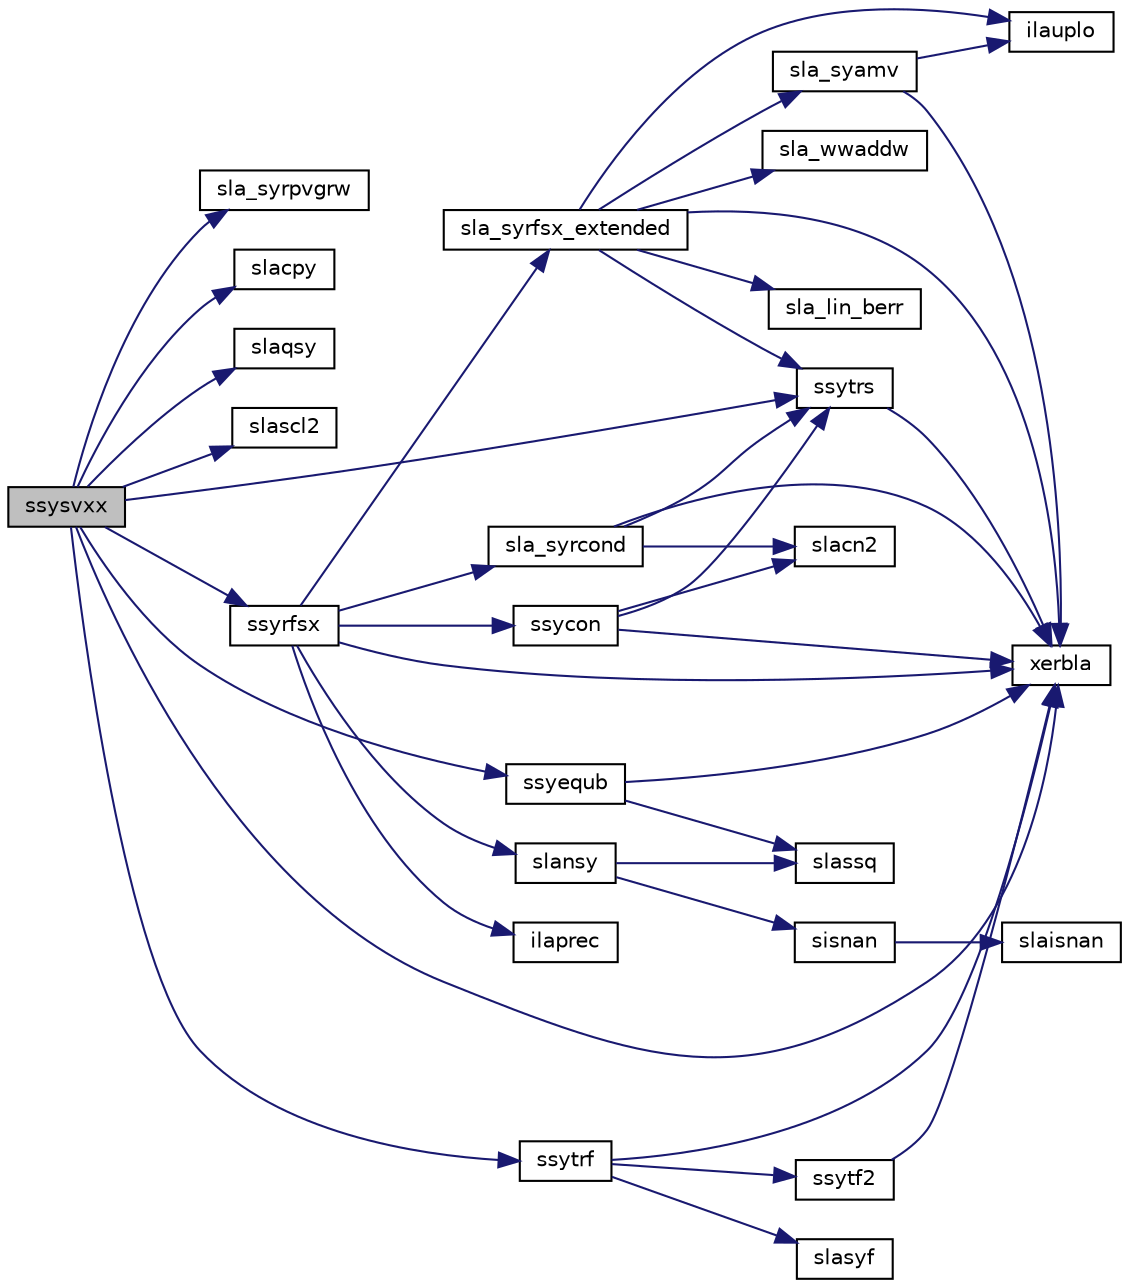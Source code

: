 digraph "ssysvxx"
{
 // LATEX_PDF_SIZE
  edge [fontname="Helvetica",fontsize="10",labelfontname="Helvetica",labelfontsize="10"];
  node [fontname="Helvetica",fontsize="10",shape=record];
  rankdir="LR";
  Node1 [label="ssysvxx",height=0.2,width=0.4,color="black", fillcolor="grey75", style="filled", fontcolor="black",tooltip="SSYSVXX"];
  Node1 -> Node2 [color="midnightblue",fontsize="10",style="solid",fontname="Helvetica"];
  Node2 [label="sla_syrpvgrw",height=0.2,width=0.4,color="black", fillcolor="white", style="filled",URL="$sla__syrpvgrw_8f.html#a0710d9e3e5ee6bcf61e9edebc7d3cf4f",tooltip="SLA_SYRPVGRW computes the reciprocal pivot growth factor norm(A)/norm(U) for a symmetric indefinite m..."];
  Node1 -> Node3 [color="midnightblue",fontsize="10",style="solid",fontname="Helvetica"];
  Node3 [label="slacpy",height=0.2,width=0.4,color="black", fillcolor="white", style="filled",URL="$slacpy_8f.html#a7780c991533ce8dd1f2c22ae2d563f08",tooltip="SLACPY copies all or part of one two-dimensional array to another."];
  Node1 -> Node4 [color="midnightblue",fontsize="10",style="solid",fontname="Helvetica"];
  Node4 [label="slaqsy",height=0.2,width=0.4,color="black", fillcolor="white", style="filled",URL="$slaqsy_8f.html#ae8aee61b66e5c43af072432c98e8024a",tooltip="SLAQSY scales a symmetric/Hermitian matrix, using scaling factors computed by spoequ."];
  Node1 -> Node5 [color="midnightblue",fontsize="10",style="solid",fontname="Helvetica"];
  Node5 [label="slascl2",height=0.2,width=0.4,color="black", fillcolor="white", style="filled",URL="$slascl2_8f.html#a07b4d577ae19854c533cb34ced611d32",tooltip="SLASCL2 performs diagonal scaling on a matrix."];
  Node1 -> Node6 [color="midnightblue",fontsize="10",style="solid",fontname="Helvetica"];
  Node6 [label="ssyequb",height=0.2,width=0.4,color="black", fillcolor="white", style="filled",URL="$ssyequb_8f.html#a1ab0d003e6854b5c84dc588a978a9e1f",tooltip="SSYEQUB"];
  Node6 -> Node7 [color="midnightblue",fontsize="10",style="solid",fontname="Helvetica"];
  Node7 [label="slassq",height=0.2,width=0.4,color="black", fillcolor="white", style="filled",URL="$slassq_8f90.html#a0596b4bfa745d0d1c5817d4790921cda",tooltip="SLASSQ updates a sum of squares represented in scaled form."];
  Node6 -> Node8 [color="midnightblue",fontsize="10",style="solid",fontname="Helvetica"];
  Node8 [label="xerbla",height=0.2,width=0.4,color="black", fillcolor="white", style="filled",URL="$xerbla_8f.html#a377ee61015baf8dea7770b3a404b1c07",tooltip="XERBLA"];
  Node1 -> Node9 [color="midnightblue",fontsize="10",style="solid",fontname="Helvetica"];
  Node9 [label="ssyrfsx",height=0.2,width=0.4,color="black", fillcolor="white", style="filled",URL="$ssyrfsx_8f.html#a40ae1ffd0fcd22c6a196c09fa660a5cd",tooltip="SSYRFSX"];
  Node9 -> Node10 [color="midnightblue",fontsize="10",style="solid",fontname="Helvetica"];
  Node10 [label="ilaprec",height=0.2,width=0.4,color="black", fillcolor="white", style="filled",URL="$ilaprec_8f.html#a6fe244cb80f355ab156ad1df9ffcc478",tooltip="ILAPREC"];
  Node9 -> Node11 [color="midnightblue",fontsize="10",style="solid",fontname="Helvetica"];
  Node11 [label="sla_syrcond",height=0.2,width=0.4,color="black", fillcolor="white", style="filled",URL="$sla__syrcond_8f.html#a2d103aec11d1fe30e887c40f6173da32",tooltip="SLA_SYRCOND estimates the Skeel condition number for a symmetric indefinite matrix."];
  Node11 -> Node12 [color="midnightblue",fontsize="10",style="solid",fontname="Helvetica"];
  Node12 [label="slacn2",height=0.2,width=0.4,color="black", fillcolor="white", style="filled",URL="$slacn2_8f.html#a670bf75845ea8d0f2220f41866c6d294",tooltip="SLACN2 estimates the 1-norm of a square matrix, using reverse communication for evaluating matrix-vec..."];
  Node11 -> Node13 [color="midnightblue",fontsize="10",style="solid",fontname="Helvetica"];
  Node13 [label="ssytrs",height=0.2,width=0.4,color="black", fillcolor="white", style="filled",URL="$ssytrs_8f.html#ae20133a1119b69a7319783ff982c8c62",tooltip="SSYTRS"];
  Node13 -> Node8 [color="midnightblue",fontsize="10",style="solid",fontname="Helvetica"];
  Node11 -> Node8 [color="midnightblue",fontsize="10",style="solid",fontname="Helvetica"];
  Node9 -> Node14 [color="midnightblue",fontsize="10",style="solid",fontname="Helvetica"];
  Node14 [label="sla_syrfsx_extended",height=0.2,width=0.4,color="black", fillcolor="white", style="filled",URL="$sla__syrfsx__extended_8f.html#a99d1d125b5f45e1007185a8addf408ab",tooltip="SLA_SYRFSX_EXTENDED improves the computed solution to a system of linear equations for symmetric inde..."];
  Node14 -> Node15 [color="midnightblue",fontsize="10",style="solid",fontname="Helvetica"];
  Node15 [label="ilauplo",height=0.2,width=0.4,color="black", fillcolor="white", style="filled",URL="$ilauplo_8f.html#a078a6444f93a0d4e589ca8bb80524313",tooltip="ILAUPLO"];
  Node14 -> Node16 [color="midnightblue",fontsize="10",style="solid",fontname="Helvetica"];
  Node16 [label="sla_lin_berr",height=0.2,width=0.4,color="black", fillcolor="white", style="filled",URL="$sla__lin__berr_8f.html#af01ca9f6b21ce873bd210ad3e58b38fa",tooltip="SLA_LIN_BERR computes a component-wise relative backward error."];
  Node14 -> Node17 [color="midnightblue",fontsize="10",style="solid",fontname="Helvetica"];
  Node17 [label="sla_syamv",height=0.2,width=0.4,color="black", fillcolor="white", style="filled",URL="$sla__syamv_8f.html#a1eb39049af684991f53c9be704fbc56d",tooltip="SLA_SYAMV computes a matrix-vector product using a symmetric indefinite matrix to calculate error bou..."];
  Node17 -> Node15 [color="midnightblue",fontsize="10",style="solid",fontname="Helvetica"];
  Node17 -> Node8 [color="midnightblue",fontsize="10",style="solid",fontname="Helvetica"];
  Node14 -> Node18 [color="midnightblue",fontsize="10",style="solid",fontname="Helvetica"];
  Node18 [label="sla_wwaddw",height=0.2,width=0.4,color="black", fillcolor="white", style="filled",URL="$sla__wwaddw_8f.html#a322e52ebd5568f361fff5e88c75c2c4e",tooltip="SLA_WWADDW adds a vector into a doubled-single vector."];
  Node14 -> Node13 [color="midnightblue",fontsize="10",style="solid",fontname="Helvetica"];
  Node14 -> Node8 [color="midnightblue",fontsize="10",style="solid",fontname="Helvetica"];
  Node9 -> Node19 [color="midnightblue",fontsize="10",style="solid",fontname="Helvetica"];
  Node19 [label="slansy",height=0.2,width=0.4,color="black", fillcolor="white", style="filled",URL="$slansy_8f.html#a611e1beaaad792e0753a47723c8380ed",tooltip="SLANSY returns the value of the 1-norm, or the Frobenius norm, or the infinity norm,..."];
  Node19 -> Node20 [color="midnightblue",fontsize="10",style="solid",fontname="Helvetica"];
  Node20 [label="sisnan",height=0.2,width=0.4,color="black", fillcolor="white", style="filled",URL="$sisnan_8f.html#aeca6bb0411af000e3c883ee744184991",tooltip="SISNAN tests input for NaN."];
  Node20 -> Node21 [color="midnightblue",fontsize="10",style="solid",fontname="Helvetica"];
  Node21 [label="slaisnan",height=0.2,width=0.4,color="black", fillcolor="white", style="filled",URL="$slaisnan_8f.html#a9b6a1036554ed9b7196c641174d6a6da",tooltip="SLAISNAN tests input for NaN by comparing two arguments for inequality."];
  Node19 -> Node7 [color="midnightblue",fontsize="10",style="solid",fontname="Helvetica"];
  Node9 -> Node22 [color="midnightblue",fontsize="10",style="solid",fontname="Helvetica"];
  Node22 [label="ssycon",height=0.2,width=0.4,color="black", fillcolor="white", style="filled",URL="$ssycon_8f.html#ab3e2f689a6ee4b436702ace446df4781",tooltip="SSYCON"];
  Node22 -> Node12 [color="midnightblue",fontsize="10",style="solid",fontname="Helvetica"];
  Node22 -> Node13 [color="midnightblue",fontsize="10",style="solid",fontname="Helvetica"];
  Node22 -> Node8 [color="midnightblue",fontsize="10",style="solid",fontname="Helvetica"];
  Node9 -> Node8 [color="midnightblue",fontsize="10",style="solid",fontname="Helvetica"];
  Node1 -> Node23 [color="midnightblue",fontsize="10",style="solid",fontname="Helvetica"];
  Node23 [label="ssytrf",height=0.2,width=0.4,color="black", fillcolor="white", style="filled",URL="$ssytrf_8f.html#a12d2e56511cf7df066712c61d9acec45",tooltip="SSYTRF"];
  Node23 -> Node24 [color="midnightblue",fontsize="10",style="solid",fontname="Helvetica"];
  Node24 [label="slasyf",height=0.2,width=0.4,color="black", fillcolor="white", style="filled",URL="$slasyf_8f.html#a409610d6bc329d424d5a8a1d2640c445",tooltip="SLASYF computes a partial factorization of a real symmetric matrix using the Bunch-Kaufman diagonal p..."];
  Node23 -> Node25 [color="midnightblue",fontsize="10",style="solid",fontname="Helvetica"];
  Node25 [label="ssytf2",height=0.2,width=0.4,color="black", fillcolor="white", style="filled",URL="$ssytf2_8f.html#a7a22a184725b704bb892c4cb3cd2f872",tooltip="SSYTF2 computes the factorization of a real symmetric indefinite matrix, using the diagonal pivoting ..."];
  Node25 -> Node8 [color="midnightblue",fontsize="10",style="solid",fontname="Helvetica"];
  Node23 -> Node8 [color="midnightblue",fontsize="10",style="solid",fontname="Helvetica"];
  Node1 -> Node13 [color="midnightblue",fontsize="10",style="solid",fontname="Helvetica"];
  Node1 -> Node8 [color="midnightblue",fontsize="10",style="solid",fontname="Helvetica"];
}
